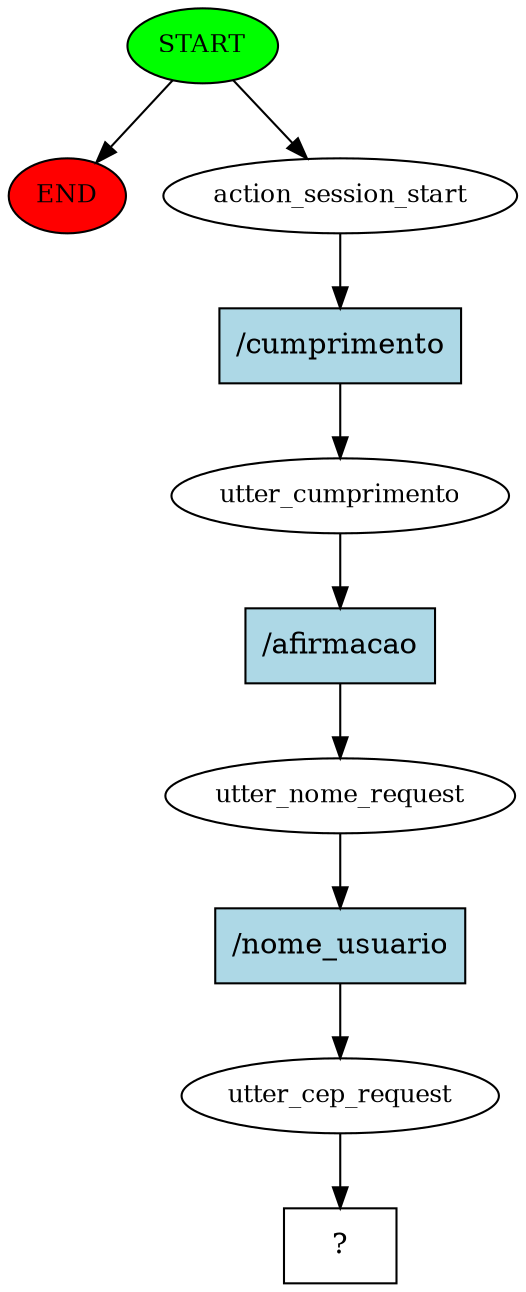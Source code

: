 digraph  {
0 [class="start active", fillcolor=green, fontsize=12, label=START, style=filled];
"-1" [class=end, fillcolor=red, fontsize=12, label=END, style=filled];
1 [class=active, fontsize=12, label=action_session_start];
2 [class=active, fontsize=12, label=utter_cumprimento];
3 [class=active, fontsize=12, label=utter_nome_request];
4 [class=active, fontsize=12, label=utter_cep_request];
5 [class="intent dashed active", label="  ?  ", shape=rect];
6 [class="intent active", fillcolor=lightblue, label="/cumprimento", shape=rect, style=filled];
7 [class="intent active", fillcolor=lightblue, label="/afirmacao", shape=rect, style=filled];
8 [class="intent active", fillcolor=lightblue, label="/nome_usuario", shape=rect, style=filled];
0 -> "-1"  [class="", key=NONE, label=""];
0 -> 1  [class=active, key=NONE, label=""];
1 -> 6  [class=active, key=0];
2 -> 7  [class=active, key=0];
3 -> 8  [class=active, key=0];
4 -> 5  [class=active, key=NONE, label=""];
6 -> 2  [class=active, key=0];
7 -> 3  [class=active, key=0];
8 -> 4  [class=active, key=0];
}
